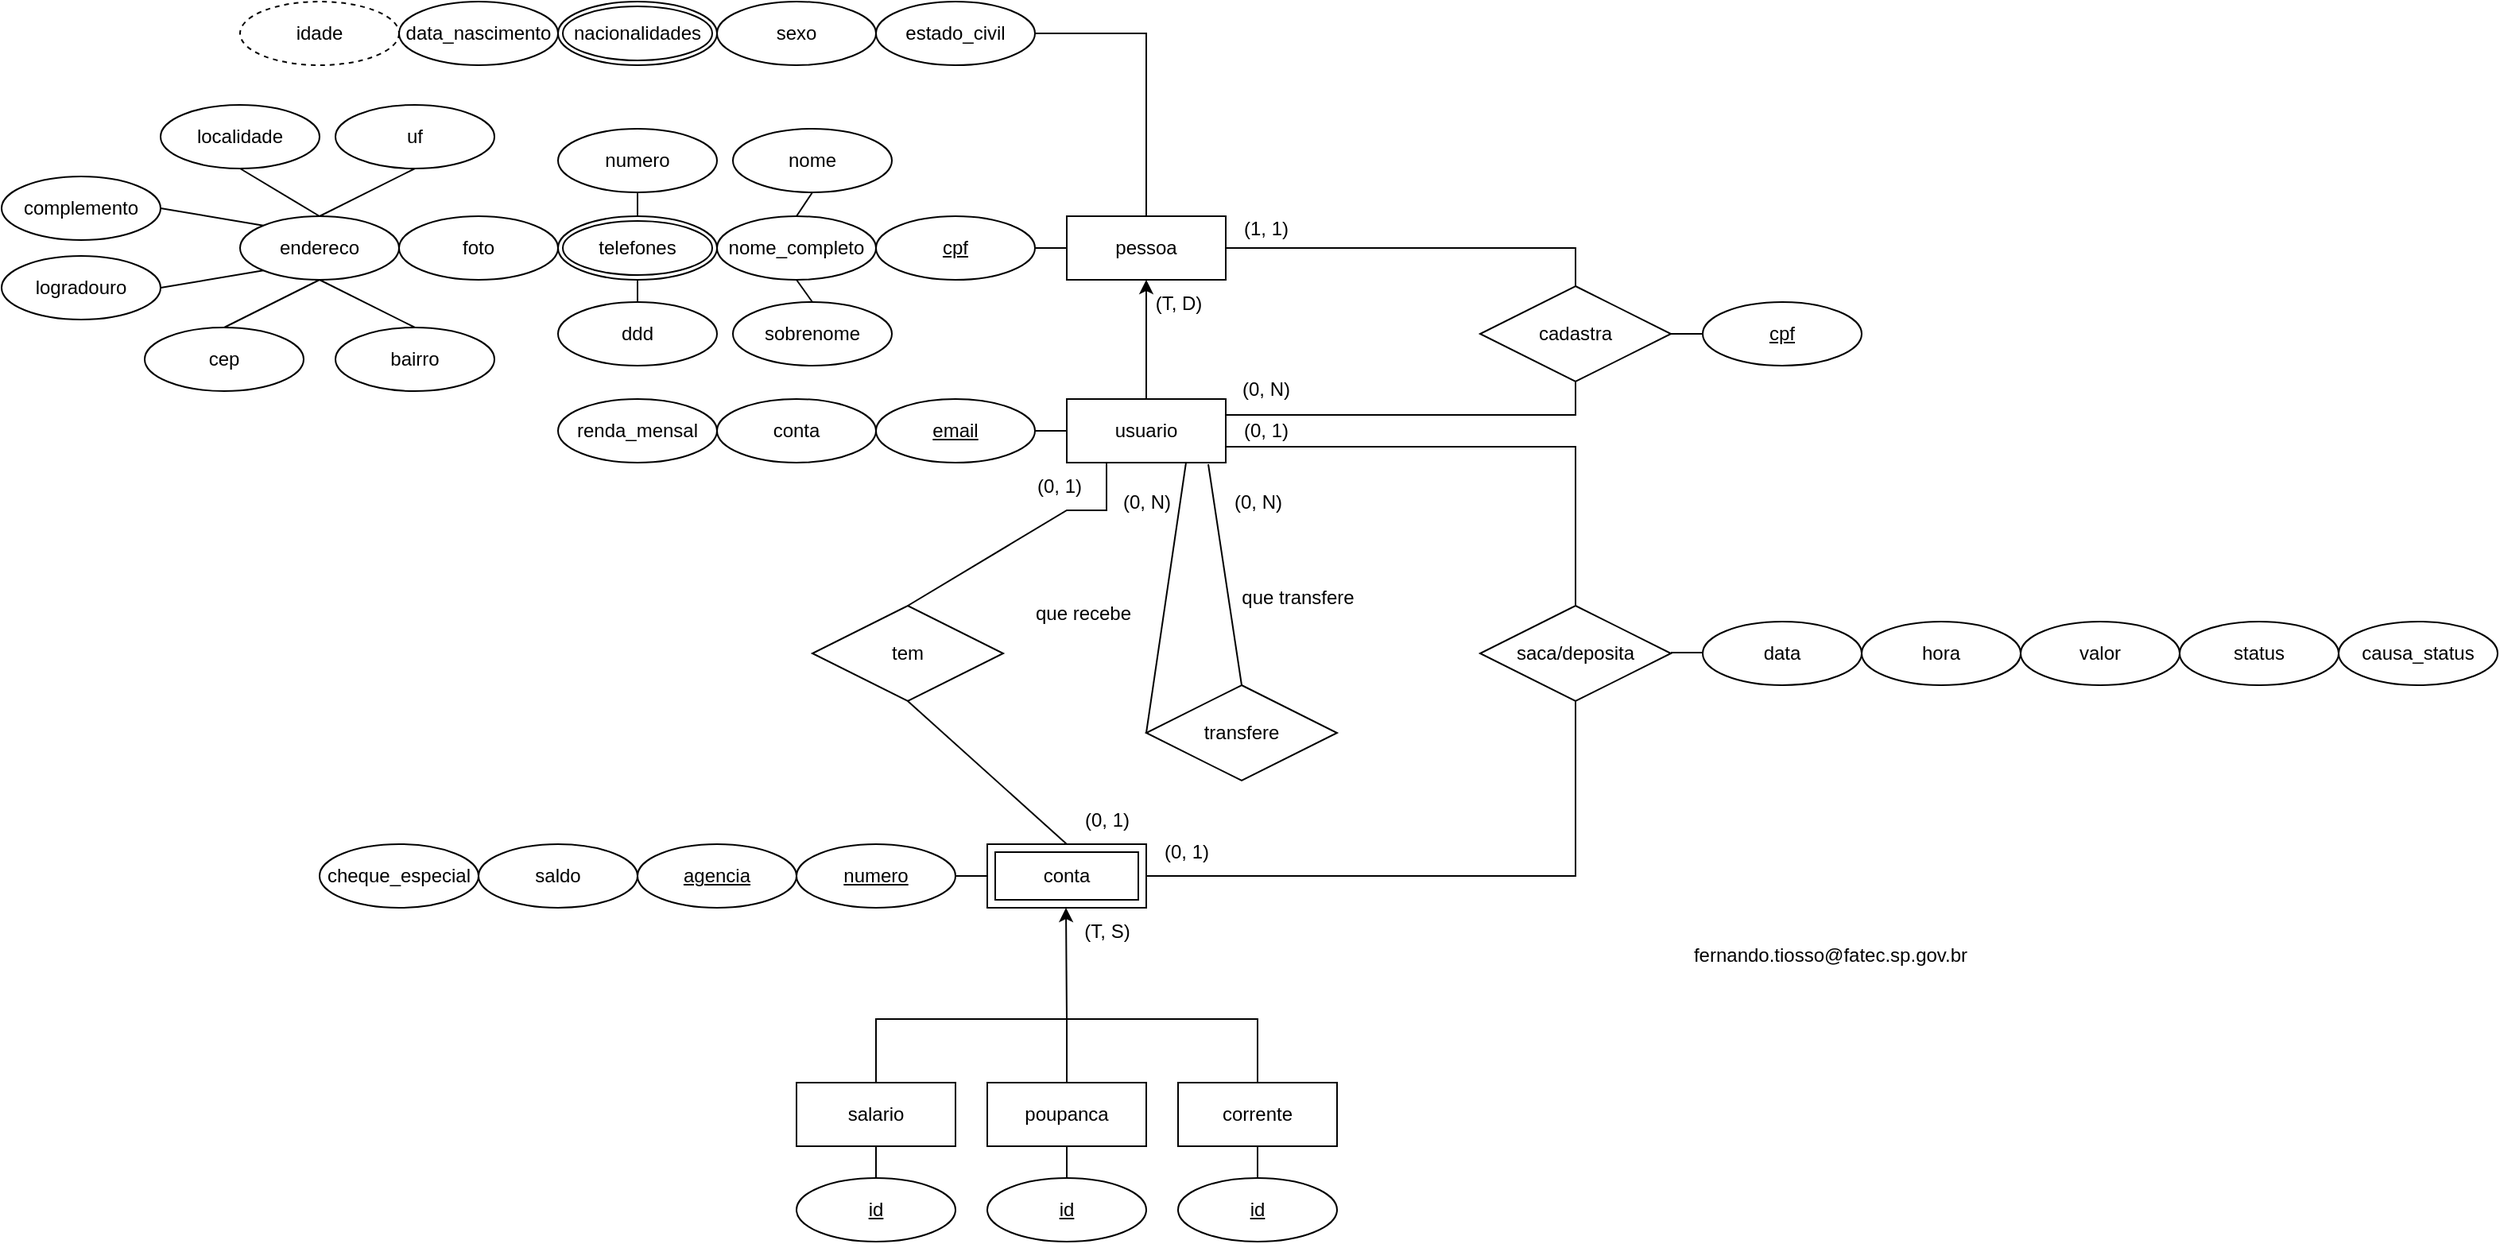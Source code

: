 <mxfile version="21.7.5" type="device">
  <diagram id="R2lEEEUBdFMjLlhIrx00" name="Page-1">
    <mxGraphModel dx="1464" dy="531" grid="1" gridSize="10" guides="1" tooltips="1" connect="1" arrows="1" fold="1" page="1" pageScale="1" pageWidth="850" pageHeight="1100" math="0" shadow="0" extFonts="Permanent Marker^https://fonts.googleapis.com/css?family=Permanent+Marker">
      <root>
        <mxCell id="0" />
        <mxCell id="1" parent="0" />
        <mxCell id="VshzMQxoh65o8qnuXM17-1" value="usuario" style="whiteSpace=wrap;html=1;align=center;" parent="1" vertex="1">
          <mxGeometry x="-150" y="410" width="100" height="40" as="geometry" />
        </mxCell>
        <mxCell id="VshzMQxoh65o8qnuXM17-3" value="cpf" style="ellipse;whiteSpace=wrap;html=1;align=center;fontStyle=4;" parent="1" vertex="1">
          <mxGeometry x="-270" y="295" width="100" height="40" as="geometry" />
        </mxCell>
        <mxCell id="VshzMQxoh65o8qnuXM17-4" value="email" style="ellipse;whiteSpace=wrap;html=1;align=center;fontStyle=4;" parent="1" vertex="1">
          <mxGeometry x="-270" y="410" width="100" height="40" as="geometry" />
        </mxCell>
        <mxCell id="VshzMQxoh65o8qnuXM17-5" value="nome_completo" style="ellipse;whiteSpace=wrap;html=1;align=center;" parent="1" vertex="1">
          <mxGeometry x="-370" y="295" width="100" height="40" as="geometry" />
        </mxCell>
        <mxCell id="VshzMQxoh65o8qnuXM17-6" value="" style="endArrow=none;html=1;rounded=0;exitX=0.5;exitY=1;exitDx=0;exitDy=0;entryX=0.5;entryY=0;entryDx=0;entryDy=0;" parent="1" source="VshzMQxoh65o8qnuXM17-7" target="VshzMQxoh65o8qnuXM17-5" edge="1">
          <mxGeometry width="50" height="50" relative="1" as="geometry">
            <mxPoint x="120" y="390" as="sourcePoint" />
            <mxPoint x="-470" y="235" as="targetPoint" />
          </mxGeometry>
        </mxCell>
        <mxCell id="VshzMQxoh65o8qnuXM17-7" value="nome" style="ellipse;whiteSpace=wrap;html=1;align=center;" parent="1" vertex="1">
          <mxGeometry x="-360" y="240" width="100" height="40" as="geometry" />
        </mxCell>
        <mxCell id="VshzMQxoh65o8qnuXM17-8" value="" style="endArrow=none;html=1;rounded=0;entryX=0.5;entryY=0;entryDx=0;entryDy=0;exitX=0.5;exitY=1;exitDx=0;exitDy=0;" parent="1" source="VshzMQxoh65o8qnuXM17-5" target="VshzMQxoh65o8qnuXM17-10" edge="1">
          <mxGeometry width="50" height="50" relative="1" as="geometry">
            <mxPoint x="-290" y="155" as="sourcePoint" />
            <mxPoint x="240" y="390" as="targetPoint" />
          </mxGeometry>
        </mxCell>
        <mxCell id="VshzMQxoh65o8qnuXM17-10" value="sobrenome" style="ellipse;whiteSpace=wrap;html=1;align=center;" parent="1" vertex="1">
          <mxGeometry x="-360" y="349" width="100" height="40" as="geometry" />
        </mxCell>
        <mxCell id="VshzMQxoh65o8qnuXM17-13" value="" style="endArrow=none;html=1;rounded=0;entryX=0.5;entryY=1;entryDx=0;entryDy=0;exitX=0.5;exitY=0;exitDx=0;exitDy=0;" parent="1" source="VshzMQxoh65o8qnuXM17-14" target="VshzMQxoh65o8qnuXM17-17" edge="1">
          <mxGeometry width="50" height="50" relative="1" as="geometry">
            <mxPoint x="-555" y="175" as="sourcePoint" />
            <mxPoint x="-545" y="145" as="targetPoint" />
          </mxGeometry>
        </mxCell>
        <mxCell id="VshzMQxoh65o8qnuXM17-14" value="ddd" style="ellipse;whiteSpace=wrap;html=1;align=center;" parent="1" vertex="1">
          <mxGeometry x="-470" y="349" width="100" height="40" as="geometry" />
        </mxCell>
        <mxCell id="VshzMQxoh65o8qnuXM17-15" value="" style="endArrow=none;html=1;rounded=0;exitX=0.5;exitY=0;exitDx=0;exitDy=0;entryX=0.5;entryY=1;entryDx=0;entryDy=0;" parent="1" source="VshzMQxoh65o8qnuXM17-17" target="VshzMQxoh65o8qnuXM17-16" edge="1">
          <mxGeometry width="50" height="50" relative="1" as="geometry">
            <mxPoint x="-445" y="145" as="sourcePoint" />
            <mxPoint x="-380" y="175" as="targetPoint" />
          </mxGeometry>
        </mxCell>
        <mxCell id="VshzMQxoh65o8qnuXM17-16" value="numero" style="ellipse;whiteSpace=wrap;html=1;align=center;" parent="1" vertex="1">
          <mxGeometry x="-470" y="240" width="100" height="40" as="geometry" />
        </mxCell>
        <mxCell id="VshzMQxoh65o8qnuXM17-17" value="telefones" style="ellipse;shape=doubleEllipse;margin=3;whiteSpace=wrap;html=1;align=center;" parent="1" vertex="1">
          <mxGeometry x="-470" y="295" width="100" height="40" as="geometry" />
        </mxCell>
        <mxCell id="VshzMQxoh65o8qnuXM17-21" value="data_nascimento" style="ellipse;whiteSpace=wrap;html=1;align=center;" parent="1" vertex="1">
          <mxGeometry x="-570" y="160" width="100" height="40" as="geometry" />
        </mxCell>
        <mxCell id="VshzMQxoh65o8qnuXM17-22" value="idade" style="ellipse;whiteSpace=wrap;html=1;align=center;dashed=1;" parent="1" vertex="1">
          <mxGeometry x="-670" y="160" width="100" height="40" as="geometry" />
        </mxCell>
        <mxCell id="VshzMQxoh65o8qnuXM17-23" value="estado_civil" style="ellipse;whiteSpace=wrap;html=1;align=center;" parent="1" vertex="1">
          <mxGeometry x="-270" y="160" width="100" height="40" as="geometry" />
        </mxCell>
        <mxCell id="VshzMQxoh65o8qnuXM17-24" value="sexo" style="ellipse;whiteSpace=wrap;html=1;align=center;" parent="1" vertex="1">
          <mxGeometry x="-370" y="160" width="100" height="40" as="geometry" />
        </mxCell>
        <mxCell id="VshzMQxoh65o8qnuXM17-26" value="renda_mensal" style="ellipse;whiteSpace=wrap;html=1;align=center;" parent="1" vertex="1">
          <mxGeometry x="-470" y="410" width="100" height="40" as="geometry" />
        </mxCell>
        <mxCell id="VshzMQxoh65o8qnuXM17-27" value="foto" style="ellipse;whiteSpace=wrap;html=1;align=center;" parent="1" vertex="1">
          <mxGeometry x="-570" y="295" width="100" height="40" as="geometry" />
        </mxCell>
        <mxCell id="VshzMQxoh65o8qnuXM17-28" value="endereco" style="ellipse;whiteSpace=wrap;html=1;align=center;" parent="1" vertex="1">
          <mxGeometry x="-670" y="295" width="100" height="40" as="geometry" />
        </mxCell>
        <mxCell id="VshzMQxoh65o8qnuXM17-35" value="cep" style="ellipse;whiteSpace=wrap;html=1;align=center;" parent="1" vertex="1">
          <mxGeometry x="-730" y="365" width="100" height="40" as="geometry" />
        </mxCell>
        <mxCell id="VshzMQxoh65o8qnuXM17-36" value="logradouro" style="ellipse;whiteSpace=wrap;html=1;align=center;" parent="1" vertex="1">
          <mxGeometry x="-820" y="320" width="100" height="40" as="geometry" />
        </mxCell>
        <mxCell id="VshzMQxoh65o8qnuXM17-37" value="bairro" style="ellipse;whiteSpace=wrap;html=1;align=center;" parent="1" vertex="1">
          <mxGeometry x="-610" y="365" width="100" height="40" as="geometry" />
        </mxCell>
        <mxCell id="VshzMQxoh65o8qnuXM17-38" value="complemento" style="ellipse;whiteSpace=wrap;html=1;align=center;" parent="1" vertex="1">
          <mxGeometry x="-820" y="270" width="100" height="40" as="geometry" />
        </mxCell>
        <mxCell id="VshzMQxoh65o8qnuXM17-39" value="localidade" style="ellipse;whiteSpace=wrap;html=1;align=center;" parent="1" vertex="1">
          <mxGeometry x="-720" y="225" width="100" height="40" as="geometry" />
        </mxCell>
        <mxCell id="VshzMQxoh65o8qnuXM17-40" value="uf" style="ellipse;whiteSpace=wrap;html=1;align=center;" parent="1" vertex="1">
          <mxGeometry x="-610" y="225" width="100" height="40" as="geometry" />
        </mxCell>
        <mxCell id="VshzMQxoh65o8qnuXM17-43" value="numero" style="ellipse;whiteSpace=wrap;html=1;align=center;fontStyle=4;" parent="1" vertex="1">
          <mxGeometry x="-320" y="690" width="100" height="40" as="geometry" />
        </mxCell>
        <mxCell id="VshzMQxoh65o8qnuXM17-45" value="saldo" style="ellipse;whiteSpace=wrap;html=1;align=center;" parent="1" vertex="1">
          <mxGeometry x="-520" y="690" width="100" height="40" as="geometry" />
        </mxCell>
        <mxCell id="VshzMQxoh65o8qnuXM17-46" value="cheque_especial" style="ellipse;whiteSpace=wrap;html=1;align=center;" parent="1" vertex="1">
          <mxGeometry x="-620" y="690" width="100" height="40" as="geometry" />
        </mxCell>
        <mxCell id="VshzMQxoh65o8qnuXM17-47" value="tem" style="shape=rhombus;perimeter=rhombusPerimeter;whiteSpace=wrap;html=1;align=center;" parent="1" vertex="1">
          <mxGeometry x="-310" y="540" width="120" height="60" as="geometry" />
        </mxCell>
        <mxCell id="VshzMQxoh65o8qnuXM17-52" value="saca/deposita" style="shape=rhombus;perimeter=rhombusPerimeter;whiteSpace=wrap;html=1;align=center;" parent="1" vertex="1">
          <mxGeometry x="110" y="540" width="120" height="60" as="geometry" />
        </mxCell>
        <mxCell id="VshzMQxoh65o8qnuXM17-58" value="agencia" style="ellipse;whiteSpace=wrap;html=1;align=center;fontStyle=4;" parent="1" vertex="1">
          <mxGeometry x="-420" y="690" width="100" height="40" as="geometry" />
        </mxCell>
        <mxCell id="VshzMQxoh65o8qnuXM17-59" value="pessoa" style="whiteSpace=wrap;html=1;align=center;" parent="1" vertex="1">
          <mxGeometry x="-150" y="295" width="100" height="40" as="geometry" />
        </mxCell>
        <mxCell id="VshzMQxoh65o8qnuXM17-60" value="" style="endArrow=none;html=1;rounded=0;entryX=0;entryY=0.5;entryDx=0;entryDy=0;" parent="1" target="VshzMQxoh65o8qnuXM17-59" edge="1">
          <mxGeometry width="50" height="50" relative="1" as="geometry">
            <mxPoint x="-170" y="315" as="sourcePoint" />
            <mxPoint x="-230" y="335" as="targetPoint" />
          </mxGeometry>
        </mxCell>
        <mxCell id="VshzMQxoh65o8qnuXM17-61" value="" style="endArrow=none;html=1;rounded=0;exitX=0.5;exitY=0;exitDx=0;exitDy=0;entryX=1;entryY=0.5;entryDx=0;entryDy=0;" parent="1" source="VshzMQxoh65o8qnuXM17-59" target="VshzMQxoh65o8qnuXM17-23" edge="1">
          <mxGeometry width="50" height="50" relative="1" as="geometry">
            <mxPoint x="-460" y="365" as="sourcePoint" />
            <mxPoint x="-280" y="175" as="targetPoint" />
            <Array as="points">
              <mxPoint x="-100" y="180" />
            </Array>
          </mxGeometry>
        </mxCell>
        <mxCell id="VshzMQxoh65o8qnuXM17-63" value="" style="endArrow=none;html=1;rounded=0;exitX=1;exitY=0.5;exitDx=0;exitDy=0;entryX=0;entryY=0;entryDx=0;entryDy=0;" parent="1" source="VshzMQxoh65o8qnuXM17-38" target="VshzMQxoh65o8qnuXM17-28" edge="1">
          <mxGeometry width="50" height="50" relative="1" as="geometry">
            <mxPoint x="-410" y="430" as="sourcePoint" />
            <mxPoint x="-360" y="380" as="targetPoint" />
          </mxGeometry>
        </mxCell>
        <mxCell id="VshzMQxoh65o8qnuXM17-64" value="" style="endArrow=none;html=1;rounded=0;exitX=1;exitY=0.5;exitDx=0;exitDy=0;entryX=0;entryY=1;entryDx=0;entryDy=0;" parent="1" source="VshzMQxoh65o8qnuXM17-36" target="VshzMQxoh65o8qnuXM17-28" edge="1">
          <mxGeometry width="50" height="50" relative="1" as="geometry">
            <mxPoint x="-410" y="430" as="sourcePoint" />
            <mxPoint x="-360" y="380" as="targetPoint" />
          </mxGeometry>
        </mxCell>
        <mxCell id="VshzMQxoh65o8qnuXM17-65" value="" style="endArrow=none;html=1;rounded=0;exitX=0.5;exitY=1;exitDx=0;exitDy=0;entryX=0.5;entryY=0;entryDx=0;entryDy=0;" parent="1" source="VshzMQxoh65o8qnuXM17-39" target="VshzMQxoh65o8qnuXM17-28" edge="1">
          <mxGeometry width="50" height="50" relative="1" as="geometry">
            <mxPoint x="-410" y="430" as="sourcePoint" />
            <mxPoint x="-360" y="380" as="targetPoint" />
          </mxGeometry>
        </mxCell>
        <mxCell id="VshzMQxoh65o8qnuXM17-66" value="" style="endArrow=none;html=1;rounded=0;exitX=0.5;exitY=0;exitDx=0;exitDy=0;entryX=0.5;entryY=1;entryDx=0;entryDy=0;" parent="1" source="VshzMQxoh65o8qnuXM17-28" target="VshzMQxoh65o8qnuXM17-40" edge="1">
          <mxGeometry width="50" height="50" relative="1" as="geometry">
            <mxPoint x="-410" y="430" as="sourcePoint" />
            <mxPoint x="-360" y="380" as="targetPoint" />
          </mxGeometry>
        </mxCell>
        <mxCell id="VshzMQxoh65o8qnuXM17-67" value="" style="endArrow=none;html=1;rounded=0;exitX=0.5;exitY=0;exitDx=0;exitDy=0;entryX=0.5;entryY=1;entryDx=0;entryDy=0;" parent="1" source="VshzMQxoh65o8qnuXM17-35" target="VshzMQxoh65o8qnuXM17-28" edge="1">
          <mxGeometry width="50" height="50" relative="1" as="geometry">
            <mxPoint x="-610" y="305" as="sourcePoint" />
            <mxPoint x="-550" y="275" as="targetPoint" />
          </mxGeometry>
        </mxCell>
        <mxCell id="VshzMQxoh65o8qnuXM17-68" value="" style="endArrow=none;html=1;rounded=0;exitX=0.5;exitY=1;exitDx=0;exitDy=0;entryX=0.5;entryY=0;entryDx=0;entryDy=0;" parent="1" source="VshzMQxoh65o8qnuXM17-28" target="VshzMQxoh65o8qnuXM17-37" edge="1">
          <mxGeometry width="50" height="50" relative="1" as="geometry">
            <mxPoint x="-660" y="275" as="sourcePoint" />
            <mxPoint x="-610" y="305" as="targetPoint" />
          </mxGeometry>
        </mxCell>
        <mxCell id="VshzMQxoh65o8qnuXM17-69" value="" style="endArrow=classic;html=1;rounded=0;entryX=0.5;entryY=1;entryDx=0;entryDy=0;exitX=0.5;exitY=0;exitDx=0;exitDy=0;" parent="1" source="VshzMQxoh65o8qnuXM17-1" target="VshzMQxoh65o8qnuXM17-59" edge="1">
          <mxGeometry width="50" height="50" relative="1" as="geometry">
            <mxPoint x="-100" y="390" as="sourcePoint" />
            <mxPoint x="110" y="220" as="targetPoint" />
          </mxGeometry>
        </mxCell>
        <mxCell id="VshzMQxoh65o8qnuXM17-70" value="" style="endArrow=none;html=1;rounded=0;entryX=0;entryY=0.5;entryDx=0;entryDy=0;exitX=1;exitY=0.5;exitDx=0;exitDy=0;" parent="1" source="VshzMQxoh65o8qnuXM17-4" target="VshzMQxoh65o8qnuXM17-1" edge="1">
          <mxGeometry width="50" height="50" relative="1" as="geometry">
            <mxPoint x="-230" y="560" as="sourcePoint" />
            <mxPoint x="-180" y="510" as="targetPoint" />
          </mxGeometry>
        </mxCell>
        <mxCell id="VshzMQxoh65o8qnuXM17-71" value="" style="endArrow=none;html=1;rounded=0;entryX=0;entryY=0.5;entryDx=0;entryDy=0;exitX=1;exitY=0.5;exitDx=0;exitDy=0;" parent="1" source="VshzMQxoh65o8qnuXM17-43" edge="1">
          <mxGeometry width="50" height="50" relative="1" as="geometry">
            <mxPoint x="-220" y="790" as="sourcePoint" />
            <mxPoint x="-200" y="710" as="targetPoint" />
          </mxGeometry>
        </mxCell>
        <mxCell id="VshzMQxoh65o8qnuXM17-73" value="" style="endArrow=classic;html=1;rounded=0;entryX=0.5;entryY=1;entryDx=0;entryDy=0;exitX=0.5;exitY=0;exitDx=0;exitDy=0;" parent="1" source="VshzMQxoh65o8qnuXM17-74" edge="1">
          <mxGeometry width="50" height="50" relative="1" as="geometry">
            <mxPoint x="-150.5" y="805" as="sourcePoint" />
            <mxPoint x="-150.5" y="730" as="targetPoint" />
            <Array as="points">
              <mxPoint x="-270" y="800" />
              <mxPoint x="-150" y="800" />
            </Array>
          </mxGeometry>
        </mxCell>
        <mxCell id="VshzMQxoh65o8qnuXM17-74" value="salario" style="whiteSpace=wrap;html=1;align=center;" parent="1" vertex="1">
          <mxGeometry x="-320" y="840" width="100" height="40" as="geometry" />
        </mxCell>
        <mxCell id="VshzMQxoh65o8qnuXM17-75" value="" style="endArrow=none;html=1;rounded=0;exitX=0.5;exitY=0;exitDx=0;exitDy=0;" parent="1" source="VshzMQxoh65o8qnuXM17-76" edge="1">
          <mxGeometry width="50" height="50" relative="1" as="geometry">
            <mxPoint x="-150" y="840" as="sourcePoint" />
            <mxPoint x="-150" y="800" as="targetPoint" />
          </mxGeometry>
        </mxCell>
        <mxCell id="VshzMQxoh65o8qnuXM17-76" value="poupanca" style="whiteSpace=wrap;html=1;align=center;" parent="1" vertex="1">
          <mxGeometry x="-200" y="840" width="100" height="40" as="geometry" />
        </mxCell>
        <mxCell id="VshzMQxoh65o8qnuXM17-77" style="edgeStyle=orthogonalEdgeStyle;rounded=0;orthogonalLoop=1;jettySize=auto;html=1;exitX=0.5;exitY=1;exitDx=0;exitDy=0;" parent="1" source="VshzMQxoh65o8qnuXM17-76" target="VshzMQxoh65o8qnuXM17-76" edge="1">
          <mxGeometry relative="1" as="geometry" />
        </mxCell>
        <mxCell id="VshzMQxoh65o8qnuXM17-78" value="" style="endArrow=none;html=1;rounded=0;entryX=0.5;entryY=0;entryDx=0;entryDy=0;" parent="1" target="VshzMQxoh65o8qnuXM17-79" edge="1">
          <mxGeometry width="50" height="50" relative="1" as="geometry">
            <mxPoint x="-150" y="800" as="sourcePoint" />
            <mxPoint x="10" y="775.294" as="targetPoint" />
            <Array as="points">
              <mxPoint x="-30" y="800" />
            </Array>
          </mxGeometry>
        </mxCell>
        <mxCell id="VshzMQxoh65o8qnuXM17-79" value="corrente" style="whiteSpace=wrap;html=1;align=center;" parent="1" vertex="1">
          <mxGeometry x="-80" y="840" width="100" height="40" as="geometry" />
        </mxCell>
        <mxCell id="VshzMQxoh65o8qnuXM17-80" value="" style="endArrow=none;html=1;rounded=0;entryX=0.25;entryY=1;entryDx=0;entryDy=0;exitX=0.5;exitY=0;exitDx=0;exitDy=0;" parent="1" source="VshzMQxoh65o8qnuXM17-47" target="VshzMQxoh65o8qnuXM17-1" edge="1">
          <mxGeometry width="50" height="50" relative="1" as="geometry">
            <mxPoint x="-180" y="580" as="sourcePoint" />
            <mxPoint x="-130" y="530" as="targetPoint" />
            <Array as="points">
              <mxPoint x="-150" y="480" />
              <mxPoint x="-125" y="480" />
            </Array>
          </mxGeometry>
        </mxCell>
        <mxCell id="VshzMQxoh65o8qnuXM17-81" value="" style="endArrow=none;html=1;rounded=0;exitX=0.5;exitY=0;exitDx=0;exitDy=0;entryX=0.5;entryY=1;entryDx=0;entryDy=0;" parent="1" target="VshzMQxoh65o8qnuXM17-47" edge="1">
          <mxGeometry width="50" height="50" relative="1" as="geometry">
            <mxPoint x="-150" y="690" as="sourcePoint" />
            <mxPoint x="-140" y="610" as="targetPoint" />
          </mxGeometry>
        </mxCell>
        <mxCell id="VshzMQxoh65o8qnuXM17-82" value="" style="endArrow=none;html=1;rounded=0;exitX=1;exitY=0.75;exitDx=0;exitDy=0;entryX=0.5;entryY=0;entryDx=0;entryDy=0;" parent="1" source="VshzMQxoh65o8qnuXM17-1" target="VshzMQxoh65o8qnuXM17-52" edge="1">
          <mxGeometry width="50" height="50" relative="1" as="geometry">
            <mxPoint x="160" y="630" as="sourcePoint" />
            <mxPoint x="210" y="580" as="targetPoint" />
            <Array as="points">
              <mxPoint x="170" y="440" />
            </Array>
          </mxGeometry>
        </mxCell>
        <mxCell id="VshzMQxoh65o8qnuXM17-83" value="" style="endArrow=none;html=1;rounded=0;exitX=1;exitY=0.5;exitDx=0;exitDy=0;" parent="1" source="VshzMQxoh65o8qnuXM17-95" edge="1">
          <mxGeometry width="50" height="50" relative="1" as="geometry">
            <mxPoint x="-80" y="720" as="sourcePoint" />
            <mxPoint x="170" y="600" as="targetPoint" />
            <Array as="points">
              <mxPoint x="170" y="710" />
            </Array>
          </mxGeometry>
        </mxCell>
        <mxCell id="VshzMQxoh65o8qnuXM17-84" value="" style="endArrow=none;html=1;rounded=0;entryX=1;entryY=0.5;entryDx=0;entryDy=0;exitX=0.5;exitY=0;exitDx=0;exitDy=0;" parent="1" source="VshzMQxoh65o8qnuXM17-85" target="VshzMQxoh65o8qnuXM17-59" edge="1">
          <mxGeometry width="50" height="50" relative="1" as="geometry">
            <mxPoint x="210" y="530" as="sourcePoint" />
            <mxPoint x="260" y="480" as="targetPoint" />
            <Array as="points">
              <mxPoint x="170" y="315" />
            </Array>
          </mxGeometry>
        </mxCell>
        <mxCell id="VshzMQxoh65o8qnuXM17-85" value="cadastra" style="shape=rhombus;perimeter=rhombusPerimeter;whiteSpace=wrap;html=1;align=center;" parent="1" vertex="1">
          <mxGeometry x="110" y="339" width="120" height="60" as="geometry" />
        </mxCell>
        <mxCell id="VshzMQxoh65o8qnuXM17-86" value="" style="endArrow=none;html=1;rounded=0;entryX=0.5;entryY=1;entryDx=0;entryDy=0;exitX=1;exitY=0.25;exitDx=0;exitDy=0;" parent="1" source="VshzMQxoh65o8qnuXM17-1" target="VshzMQxoh65o8qnuXM17-85" edge="1">
          <mxGeometry width="50" height="50" relative="1" as="geometry">
            <mxPoint x="210" y="530" as="sourcePoint" />
            <mxPoint x="260" y="480" as="targetPoint" />
            <Array as="points">
              <mxPoint x="170" y="420" />
            </Array>
          </mxGeometry>
        </mxCell>
        <mxCell id="VshzMQxoh65o8qnuXM17-87" value="conta" style="ellipse;whiteSpace=wrap;html=1;align=center;" parent="1" vertex="1">
          <mxGeometry x="-370" y="410" width="100" height="40" as="geometry" />
        </mxCell>
        <mxCell id="VshzMQxoh65o8qnuXM17-89" value="nacionalidades" style="ellipse;shape=doubleEllipse;margin=3;whiteSpace=wrap;html=1;align=center;" parent="1" vertex="1">
          <mxGeometry x="-470" y="160" width="100" height="40" as="geometry" />
        </mxCell>
        <mxCell id="VshzMQxoh65o8qnuXM17-90" value="(1, 1)" style="text;html=1;align=center;verticalAlign=middle;resizable=0;points=[];autosize=1;strokeColor=none;fillColor=none;" parent="1" vertex="1">
          <mxGeometry x="-50" y="288" width="50" height="30" as="geometry" />
        </mxCell>
        <mxCell id="VshzMQxoh65o8qnuXM17-91" value="(0, N)" style="text;html=1;align=center;verticalAlign=middle;resizable=0;points=[];autosize=1;strokeColor=none;fillColor=none;" parent="1" vertex="1">
          <mxGeometry x="-50" y="389" width="50" height="30" as="geometry" />
        </mxCell>
        <mxCell id="VshzMQxoh65o8qnuXM17-92" value="(T, D)" style="text;html=1;align=center;verticalAlign=middle;resizable=0;points=[];autosize=1;strokeColor=none;fillColor=none;" parent="1" vertex="1">
          <mxGeometry x="-105" y="335" width="50" height="30" as="geometry" />
        </mxCell>
        <mxCell id="VshzMQxoh65o8qnuXM17-93" value="(0, 1)" style="text;html=1;align=center;verticalAlign=middle;resizable=0;points=[];autosize=1;strokeColor=none;fillColor=none;" parent="1" vertex="1">
          <mxGeometry x="-180" y="450" width="50" height="30" as="geometry" />
        </mxCell>
        <mxCell id="VshzMQxoh65o8qnuXM17-94" value="(0, 1)" style="text;html=1;align=center;verticalAlign=middle;resizable=0;points=[];autosize=1;strokeColor=none;fillColor=none;" parent="1" vertex="1">
          <mxGeometry x="-150" y="660" width="50" height="30" as="geometry" />
        </mxCell>
        <mxCell id="VshzMQxoh65o8qnuXM17-95" value="conta" style="shape=ext;margin=3;double=1;whiteSpace=wrap;html=1;align=center;" parent="1" vertex="1">
          <mxGeometry x="-200" y="690" width="100" height="40" as="geometry" />
        </mxCell>
        <mxCell id="VshzMQxoh65o8qnuXM17-96" value="(0, 1)" style="text;html=1;align=center;verticalAlign=middle;resizable=0;points=[];autosize=1;strokeColor=none;fillColor=none;" parent="1" vertex="1">
          <mxGeometry x="-50" y="415" width="50" height="30" as="geometry" />
        </mxCell>
        <mxCell id="VshzMQxoh65o8qnuXM17-97" value="(0, 1)" style="text;html=1;align=center;verticalAlign=middle;resizable=0;points=[];autosize=1;strokeColor=none;fillColor=none;" parent="1" vertex="1">
          <mxGeometry x="-100" y="680" width="50" height="30" as="geometry" />
        </mxCell>
        <mxCell id="VshzMQxoh65o8qnuXM17-98" value="(T, S)" style="text;html=1;align=center;verticalAlign=middle;resizable=0;points=[];autosize=1;strokeColor=none;fillColor=none;" parent="1" vertex="1">
          <mxGeometry x="-150" y="730" width="50" height="30" as="geometry" />
        </mxCell>
        <mxCell id="VshzMQxoh65o8qnuXM17-99" value="id" style="ellipse;whiteSpace=wrap;html=1;align=center;fontStyle=4;" parent="1" vertex="1">
          <mxGeometry x="-80" y="900" width="100" height="40" as="geometry" />
        </mxCell>
        <mxCell id="VshzMQxoh65o8qnuXM17-100" value="id" style="ellipse;whiteSpace=wrap;html=1;align=center;fontStyle=4;" parent="1" vertex="1">
          <mxGeometry x="-200" y="900" width="100" height="40" as="geometry" />
        </mxCell>
        <mxCell id="VshzMQxoh65o8qnuXM17-101" value="id" style="ellipse;whiteSpace=wrap;html=1;align=center;fontStyle=4;" parent="1" vertex="1">
          <mxGeometry x="-320" y="900" width="100" height="40" as="geometry" />
        </mxCell>
        <mxCell id="VshzMQxoh65o8qnuXM17-102" value="" style="endArrow=none;html=1;rounded=0;entryX=0.5;entryY=0;entryDx=0;entryDy=0;exitX=0.5;exitY=1;exitDx=0;exitDy=0;" parent="1" source="VshzMQxoh65o8qnuXM17-79" target="VshzMQxoh65o8qnuXM17-99" edge="1">
          <mxGeometry width="50" height="50" relative="1" as="geometry">
            <mxPoint x="-290" y="820" as="sourcePoint" />
            <mxPoint x="-240" y="770" as="targetPoint" />
          </mxGeometry>
        </mxCell>
        <mxCell id="VshzMQxoh65o8qnuXM17-103" value="" style="endArrow=none;html=1;rounded=0;entryX=0.5;entryY=0;entryDx=0;entryDy=0;exitX=0.5;exitY=1;exitDx=0;exitDy=0;" parent="1" source="VshzMQxoh65o8qnuXM17-76" target="VshzMQxoh65o8qnuXM17-100" edge="1">
          <mxGeometry width="50" height="50" relative="1" as="geometry">
            <mxPoint x="-290" y="820" as="sourcePoint" />
            <mxPoint x="-240" y="770" as="targetPoint" />
          </mxGeometry>
        </mxCell>
        <mxCell id="VshzMQxoh65o8qnuXM17-104" value="" style="endArrow=none;html=1;rounded=0;entryX=0.5;entryY=1;entryDx=0;entryDy=0;exitX=0.5;exitY=0;exitDx=0;exitDy=0;" parent="1" source="VshzMQxoh65o8qnuXM17-101" target="VshzMQxoh65o8qnuXM17-74" edge="1">
          <mxGeometry width="50" height="50" relative="1" as="geometry">
            <mxPoint x="-290" y="820" as="sourcePoint" />
            <mxPoint x="-240" y="770" as="targetPoint" />
          </mxGeometry>
        </mxCell>
        <mxCell id="VshzMQxoh65o8qnuXM17-105" value="" style="endArrow=none;html=1;rounded=0;exitX=1;exitY=0.5;exitDx=0;exitDy=0;" parent="1" source="VshzMQxoh65o8qnuXM17-85" edge="1">
          <mxGeometry width="50" height="50" relative="1" as="geometry">
            <mxPoint x="150" y="410" as="sourcePoint" />
            <mxPoint x="250" y="369" as="targetPoint" />
          </mxGeometry>
        </mxCell>
        <mxCell id="VshzMQxoh65o8qnuXM17-106" value="cpf" style="ellipse;whiteSpace=wrap;html=1;align=center;fontStyle=4;" parent="1" vertex="1">
          <mxGeometry x="250" y="349" width="100" height="40" as="geometry" />
        </mxCell>
        <mxCell id="VshzMQxoh65o8qnuXM17-107" value="data" style="ellipse;whiteSpace=wrap;html=1;align=center;" parent="1" vertex="1">
          <mxGeometry x="250" y="550" width="100" height="40" as="geometry" />
        </mxCell>
        <mxCell id="VshzMQxoh65o8qnuXM17-108" value="hora" style="ellipse;whiteSpace=wrap;html=1;align=center;" parent="1" vertex="1">
          <mxGeometry x="350" y="550" width="100" height="40" as="geometry" />
        </mxCell>
        <mxCell id="VshzMQxoh65o8qnuXM17-109" value="" style="endArrow=none;html=1;rounded=0;exitX=1;exitY=0.5;exitDx=0;exitDy=0;" parent="1" edge="1">
          <mxGeometry width="50" height="50" relative="1" as="geometry">
            <mxPoint x="230" y="569.5" as="sourcePoint" />
            <mxPoint x="250" y="569.5" as="targetPoint" />
          </mxGeometry>
        </mxCell>
        <mxCell id="VshzMQxoh65o8qnuXM17-111" value="valor" style="ellipse;whiteSpace=wrap;html=1;align=center;" parent="1" vertex="1">
          <mxGeometry x="450" y="550" width="100" height="40" as="geometry" />
        </mxCell>
        <mxCell id="VshzMQxoh65o8qnuXM17-112" value="status" style="ellipse;whiteSpace=wrap;html=1;align=center;" parent="1" vertex="1">
          <mxGeometry x="550" y="550" width="100" height="40" as="geometry" />
        </mxCell>
        <mxCell id="VshzMQxoh65o8qnuXM17-113" value="causa_status" style="ellipse;whiteSpace=wrap;html=1;align=center;" parent="1" vertex="1">
          <mxGeometry x="650" y="550" width="100" height="40" as="geometry" />
        </mxCell>
        <mxCell id="8U80JHq1bpZdFwybATqN-1" value="transfere" style="shape=rhombus;perimeter=rhombusPerimeter;whiteSpace=wrap;html=1;align=center;" parent="1" vertex="1">
          <mxGeometry x="-100" y="590" width="120" height="60" as="geometry" />
        </mxCell>
        <mxCell id="8U80JHq1bpZdFwybATqN-2" value="" style="endArrow=none;html=1;rounded=0;entryX=0;entryY=0.5;entryDx=0;entryDy=0;exitX=0.75;exitY=1;exitDx=0;exitDy=0;" parent="1" source="VshzMQxoh65o8qnuXM17-1" target="8U80JHq1bpZdFwybATqN-1" edge="1">
          <mxGeometry width="50" height="50" relative="1" as="geometry">
            <mxPoint x="-160" y="580" as="sourcePoint" />
            <mxPoint x="-110" y="530" as="targetPoint" />
            <Array as="points" />
          </mxGeometry>
        </mxCell>
        <mxCell id="8U80JHq1bpZdFwybATqN-3" value="" style="endArrow=none;html=1;rounded=0;entryX=0.5;entryY=0;entryDx=0;entryDy=0;exitX=0.89;exitY=1.025;exitDx=0;exitDy=0;exitPerimeter=0;" parent="1" source="VshzMQxoh65o8qnuXM17-1" target="8U80JHq1bpZdFwybATqN-1" edge="1">
          <mxGeometry width="50" height="50" relative="1" as="geometry">
            <mxPoint x="-160" y="580" as="sourcePoint" />
            <mxPoint x="-110" y="530" as="targetPoint" />
          </mxGeometry>
        </mxCell>
        <mxCell id="8U80JHq1bpZdFwybATqN-6" value="que transfere" style="text;html=1;align=center;verticalAlign=middle;resizable=0;points=[];autosize=1;strokeColor=none;fillColor=none;" parent="1" vertex="1">
          <mxGeometry x="-50" y="520" width="90" height="30" as="geometry" />
        </mxCell>
        <mxCell id="8U80JHq1bpZdFwybATqN-7" value="que recebe" style="text;html=1;align=center;verticalAlign=middle;resizable=0;points=[];autosize=1;strokeColor=none;fillColor=none;" parent="1" vertex="1">
          <mxGeometry x="-180" y="530" width="80" height="30" as="geometry" />
        </mxCell>
        <mxCell id="8U80JHq1bpZdFwybATqN-8" value="fernando.tiosso@fatec.sp.gov.br" style="text;html=1;align=center;verticalAlign=middle;resizable=0;points=[];autosize=1;strokeColor=none;fillColor=none;" parent="1" vertex="1">
          <mxGeometry x="230" y="745" width="200" height="30" as="geometry" />
        </mxCell>
        <mxCell id="BXVJg5Ph7sWr6qD34pa1-1" value="(0, N)" style="text;html=1;align=center;verticalAlign=middle;resizable=0;points=[];autosize=1;strokeColor=none;fillColor=none;" parent="1" vertex="1">
          <mxGeometry x="-125" y="460" width="50" height="30" as="geometry" />
        </mxCell>
        <mxCell id="BXVJg5Ph7sWr6qD34pa1-2" value="(0, N)" style="text;html=1;align=center;verticalAlign=middle;resizable=0;points=[];autosize=1;strokeColor=none;fillColor=none;" parent="1" vertex="1">
          <mxGeometry x="-55" y="460" width="50" height="30" as="geometry" />
        </mxCell>
      </root>
    </mxGraphModel>
  </diagram>
</mxfile>
